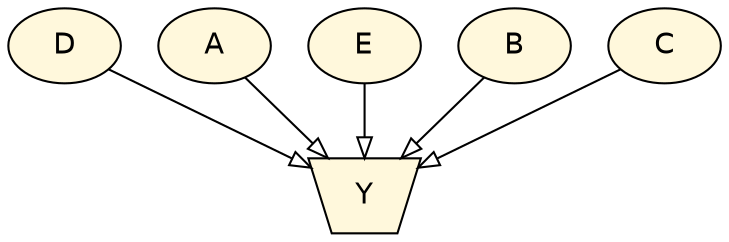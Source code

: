 digraph {
"f4eaa577-d61b-4003-b2eb-cbd8fc3514ec" [label="D", shape=ellipse, style=filled, fillcolor=cornsilk, fontname=Helvetica];
"f4eaa577-d61b-4003-b2eb-cbd8fc3514ec" -> "1e50fb3f-9aca-49c7-91e3-93f98e569750" [taillabel="", arrowhead=onormal, fontname=Helvetica];
"1e50fb3f-9aca-49c7-91e3-93f98e569750" [label="Y", shape=invtrapezium, style=filled, fillcolor=cornsilk, fontname=Helvetica];
"3a46bf5c-eba8-40fd-ab90-e4bf06a6f557" [label="A", shape=ellipse, style=filled, fillcolor=cornsilk, fontname=Helvetica];
"3a46bf5c-eba8-40fd-ab90-e4bf06a6f557" -> "1e50fb3f-9aca-49c7-91e3-93f98e569750" [taillabel="", arrowhead=onormal, fontname=Helvetica];
"2fa3742f-3bb2-4c19-92d4-81831407d8e8" [label="E", shape=ellipse, style=filled, fillcolor=cornsilk, fontname=Helvetica];
"2fa3742f-3bb2-4c19-92d4-81831407d8e8" -> "1e50fb3f-9aca-49c7-91e3-93f98e569750" [taillabel="", arrowhead=onormal, fontname=Helvetica];
"b5341b96-933c-4ce4-a8db-b9de5e874bbe" [label="B", shape=ellipse, style=filled, fillcolor=cornsilk, fontname=Helvetica];
"b5341b96-933c-4ce4-a8db-b9de5e874bbe" -> "1e50fb3f-9aca-49c7-91e3-93f98e569750" [taillabel="", arrowhead=onormal, fontname=Helvetica];
"37bec9a2-17a6-4d43-b75f-712406bcfb07" [label="C", shape=ellipse, style=filled, fillcolor=cornsilk, fontname=Helvetica];
"37bec9a2-17a6-4d43-b75f-712406bcfb07" -> "1e50fb3f-9aca-49c7-91e3-93f98e569750" [taillabel="", arrowhead=onormal, fontname=Helvetica];
}

